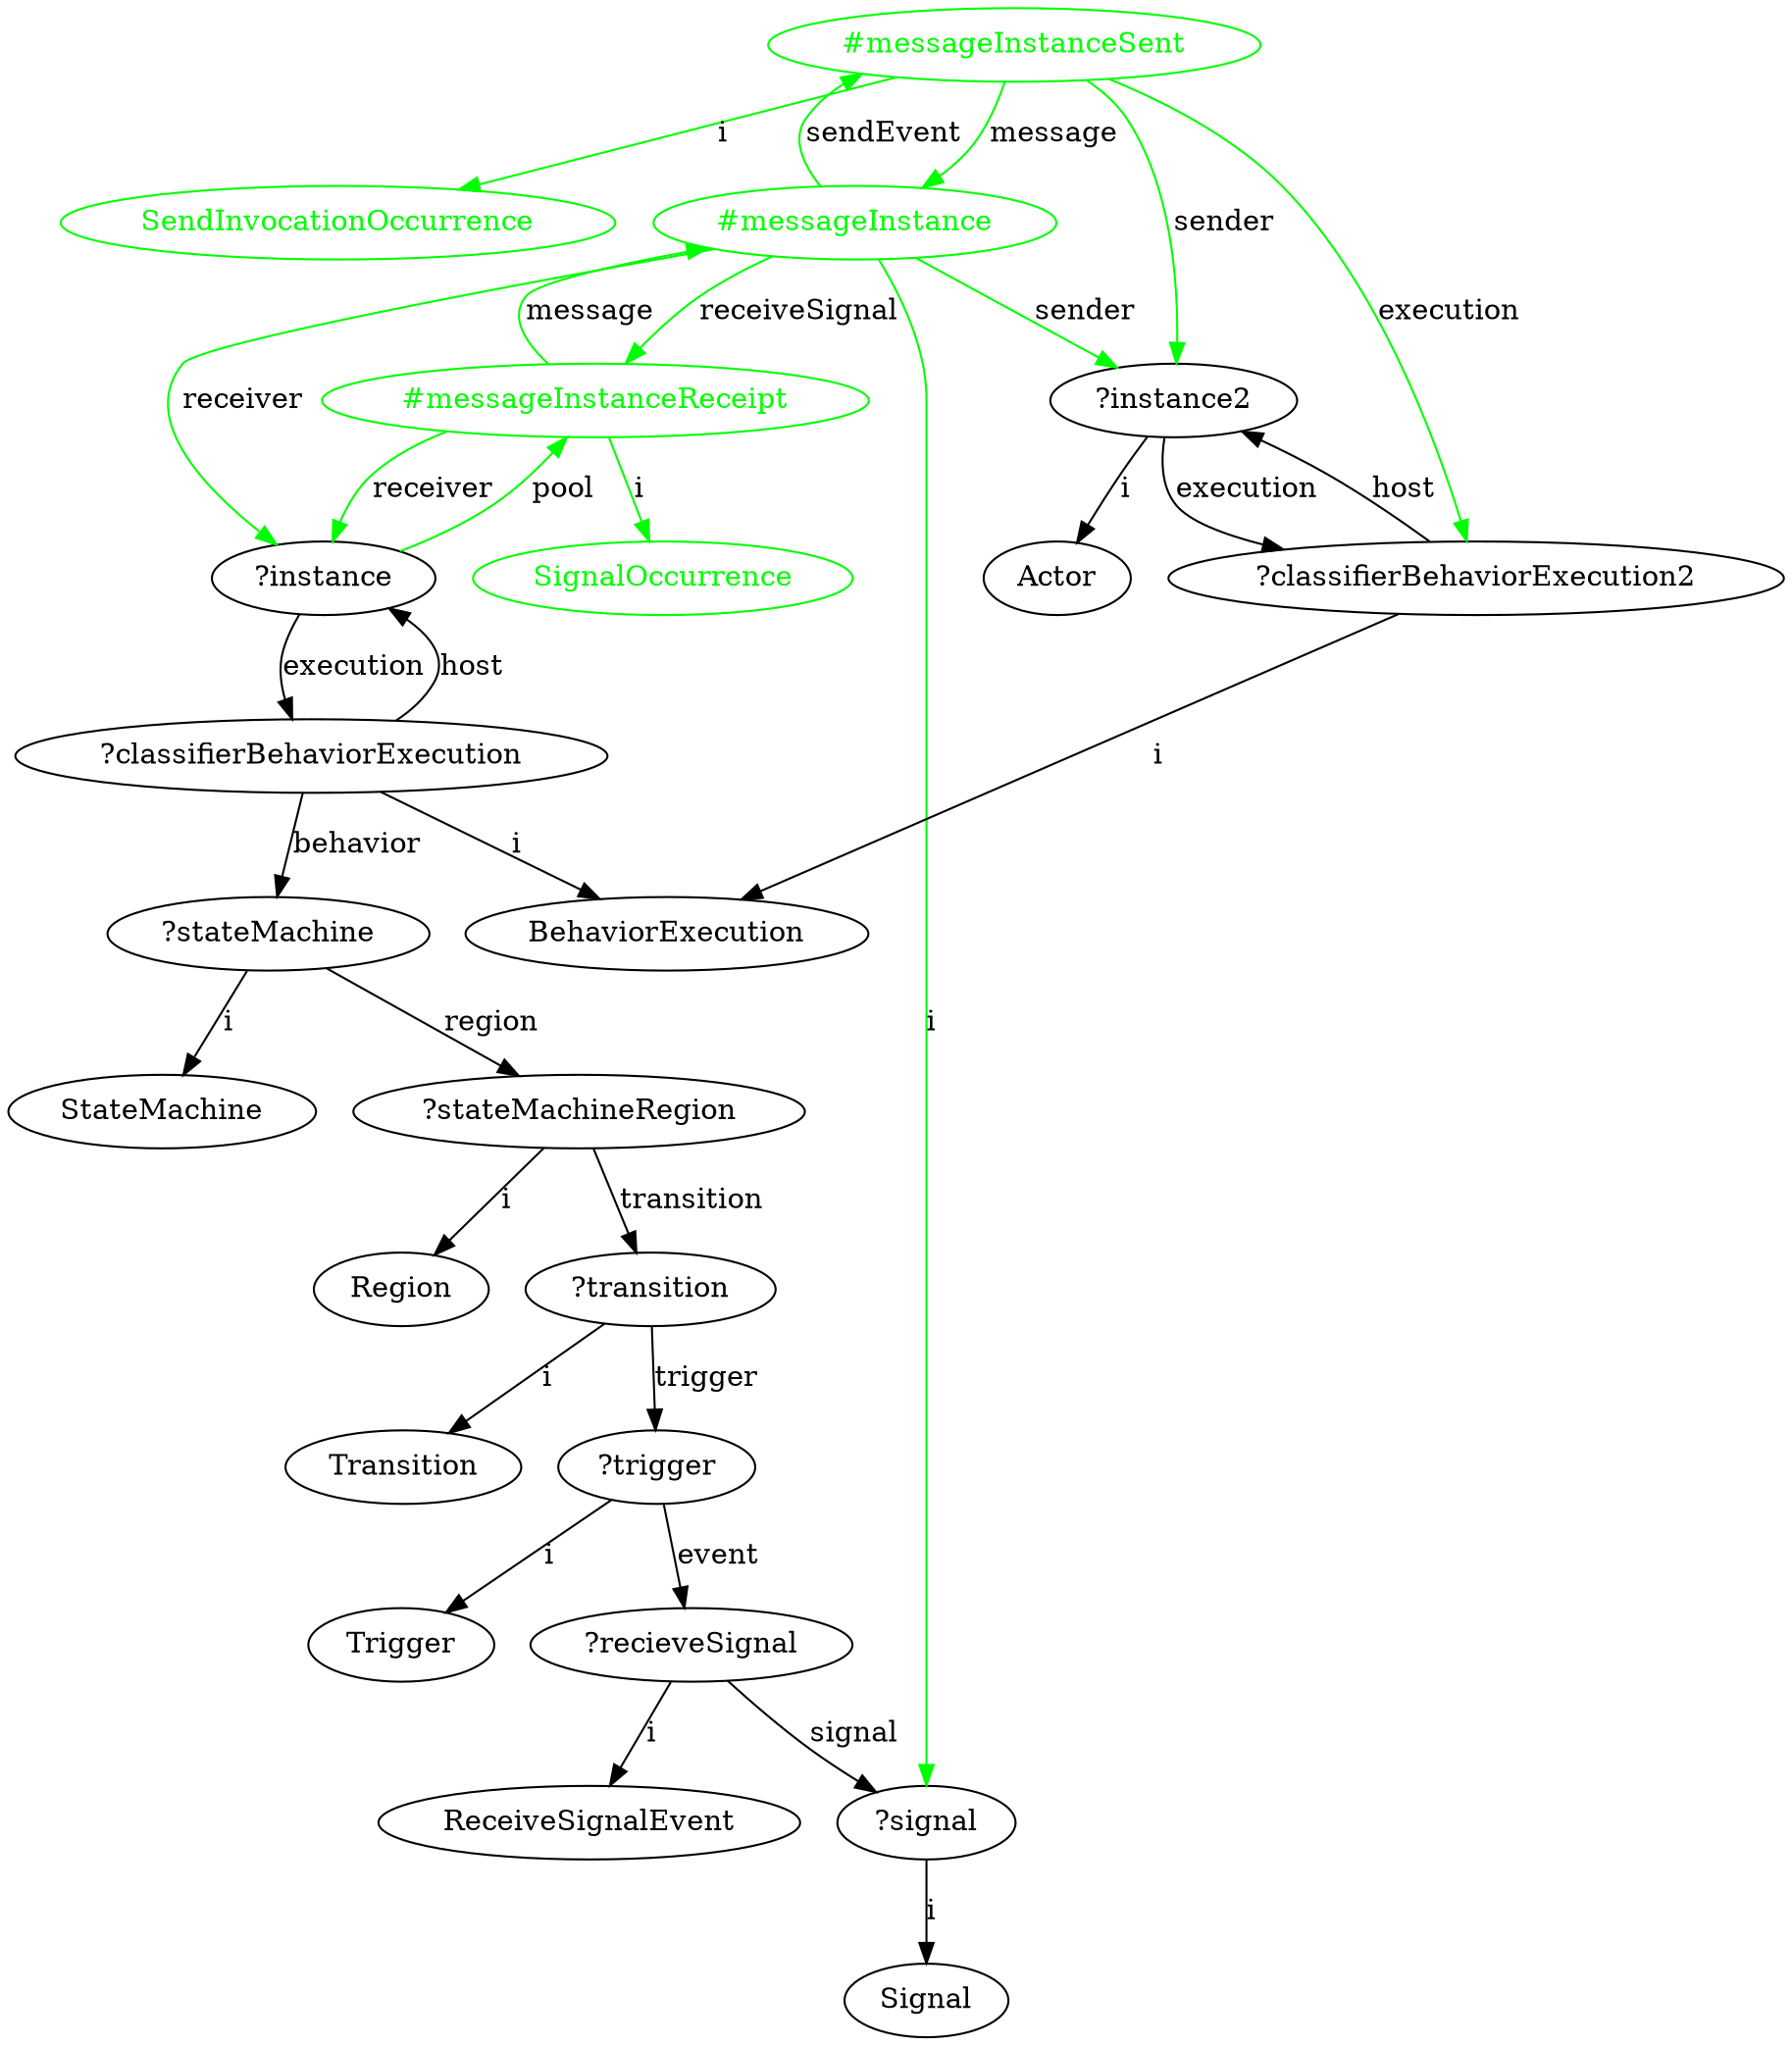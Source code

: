 digraph actorSendSignal {
	"#messageInstanceSent" -> "SendInvocationOccurrence" [label="i", color="green"]
	"#messageInstanceSent" [color="green", fontcolor="green"]
	"SendInvocationOccurrence" [color="green", fontcolor="green"]
	"#messageInstanceSent" -> "#messageInstance" [label="message", color="green"]
	"#messageInstanceSent" [color="green", fontcolor="green"]
	"#messageInstance" [color="green", fontcolor="green"]
	"#messageInstance" -> "#messageInstanceSent" [label="sendEvent", color="green"]
	"#messageInstance" [color="green", fontcolor="green"]
	"#messageInstanceSent" [color="green", fontcolor="green"]
	"#messageInstance" -> "#messageInstanceReceipt" [label="receiveSignal", color="green"]
	"#messageInstance" [color="green", fontcolor="green"]
	"#messageInstanceReceipt" [color="green", fontcolor="green"]
	"#messageInstanceReceipt" -> "#messageInstance" [label="message", color="green"]
	"#messageInstanceReceipt" [color="green", fontcolor="green"]
	"#messageInstance" [color="green", fontcolor="green"]
	"#messageInstanceReceipt" -> "SignalOccurrence" [label="i", color="green"]
	"#messageInstanceReceipt" [color="green", fontcolor="green"]
	"SignalOccurrence" [color="green", fontcolor="green"]
	"?transition" -> "Transition" [label="i"]
	"?trigger" -> "Trigger" [label="i"]
	"?recieveSignal" -> "ReceiveSignalEvent" [label="i"]
	"?recieveSignal" -> "?signal" [label="signal"]
	"?signal" -> "Signal" [label="i"]
	"?stateMachineRegion" -> "?transition" [label="transition"]
	"?classifierBehaviorExecution" -> "?stateMachine" [label="behavior"]
	"?classifierBehaviorExecution" -> "?instance" [label="host"]
	"?instance" -> "?classifierBehaviorExecution" [label="execution"]
	"?classifierBehaviorExecution2" -> "BehaviorExecution" [label="i"]
	"?classifierBehaviorExecution2" -> "?instance2" [label="host"]
	"?classifierBehaviorExecution" -> "BehaviorExecution" [label="i"]
	"?stateMachine" -> "StateMachine" [label="i"]
	"?stateMachineRegion" -> "Region" [label="i"]
	"?instance2" -> "Actor" [label="i"]
	"?instance2" -> "?classifierBehaviorExecution2" [label="execution"]
	"?stateMachine" -> "?stateMachineRegion" [label="region"]
	"?transition" -> "?trigger" [label="trigger"]
	"?trigger" -> "?recieveSignal" [label="event"]
	"#messageInstance" -> "?signal" [label="i", color="green"]
	"#messageInstance" [color="green", fontcolor="green"]
	"#messageInstanceReceipt" -> "?instance" [label="receiver", color="green"]
	"#messageInstanceReceipt" [color="green", fontcolor="green"]
	"?instance" -> "#messageInstanceReceipt" [label="pool", color="green"]
	"#messageInstanceReceipt" [color="green", fontcolor="green"]
	"#messageInstance" -> "?instance2" [label="sender", color="green"]
	"#messageInstance" [color="green", fontcolor="green"]
	"#messageInstanceSent" -> "?instance2" [label="sender", color="green"]
	"#messageInstanceSent" [color="green", fontcolor="green"]
	"#messageInstance" -> "?instance" [label="receiver", color="green"]
	"#messageInstance" [color="green", fontcolor="green"]
	"#messageInstanceSent" -> "?classifierBehaviorExecution2" [label="execution", color="green"]
	"#messageInstanceSent" [color="green", fontcolor="green"]
}
